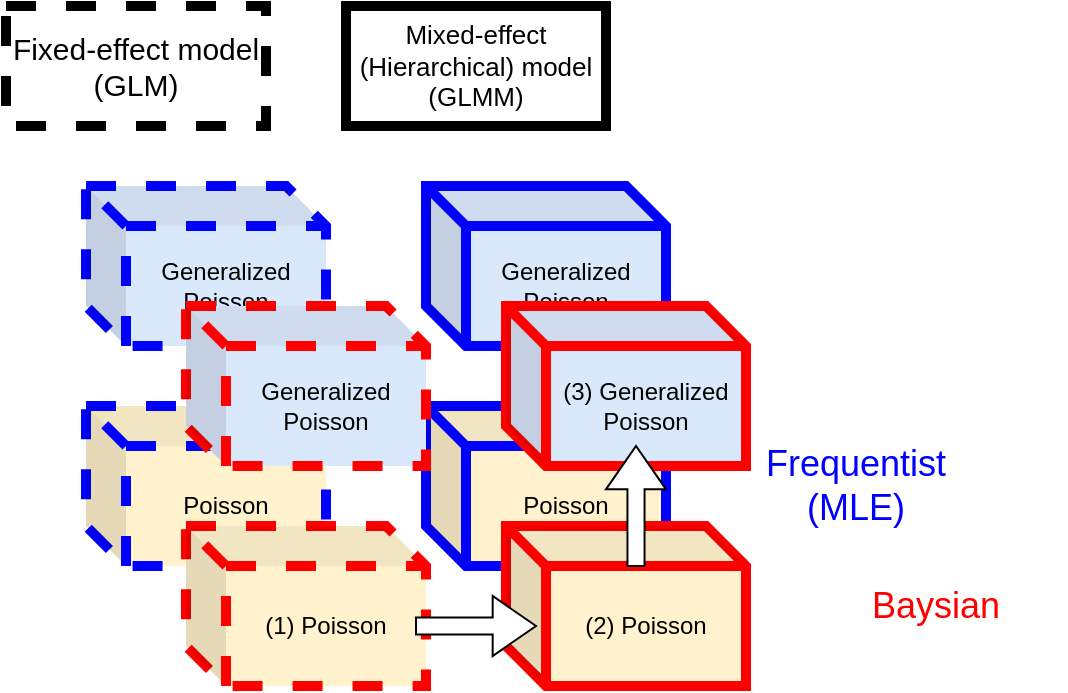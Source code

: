 <mxfile version="26.0.12">
  <diagram name="Page-1" id="GbdJL2YuCFSVD6aubP16">
    <mxGraphModel dx="1011" dy="683" grid="1" gridSize="10" guides="1" tooltips="1" connect="1" arrows="1" fold="1" page="1" pageScale="1" pageWidth="850" pageHeight="1100" math="0" shadow="0">
      <root>
        <mxCell id="0" />
        <mxCell id="1" parent="0" />
        <mxCell id="_MVlF8QEX0YebD5uJbfH-3" value="Poisson" style="shape=cube;whiteSpace=wrap;html=1;boundedLbl=1;backgroundOutline=1;darkOpacity=0.05;darkOpacity2=0.1;fillColor=#fff2cc;strokeColor=#0000FF;strokeWidth=5;dashed=1;" parent="1" vertex="1">
          <mxGeometry x="190" y="360" width="120" height="80" as="geometry" />
        </mxCell>
        <mxCell id="_MVlF8QEX0YebD5uJbfH-4" value="(1) Poisson" style="shape=cube;whiteSpace=wrap;html=1;boundedLbl=1;backgroundOutline=1;darkOpacity=0.05;darkOpacity2=0.1;fillColor=#fff2cc;strokeColor=#FF0000;strokeWidth=5;dashed=1;" parent="1" vertex="1">
          <mxGeometry x="240" y="420" width="120" height="80" as="geometry" />
        </mxCell>
        <mxCell id="_MVlF8QEX0YebD5uJbfH-5" value="Poisson" style="shape=cube;whiteSpace=wrap;html=1;boundedLbl=1;backgroundOutline=1;darkOpacity=0.05;darkOpacity2=0.1;fillColor=#fff2cc;strokeColor=#0000FF;strokeWidth=5;" parent="1" vertex="1">
          <mxGeometry x="360" y="360" width="120" height="80" as="geometry" />
        </mxCell>
        <mxCell id="_MVlF8QEX0YebD5uJbfH-6" value="(2) Poisson" style="shape=cube;whiteSpace=wrap;html=1;boundedLbl=1;backgroundOutline=1;darkOpacity=0.05;darkOpacity2=0.1;fillColor=#fff2cc;strokeColor=#FF0000;strokeWidth=5;" parent="1" vertex="1">
          <mxGeometry x="400" y="420" width="120" height="80" as="geometry" />
        </mxCell>
        <mxCell id="_MVlF8QEX0YebD5uJbfH-7" value="Generalized Poisson" style="shape=cube;whiteSpace=wrap;html=1;boundedLbl=1;backgroundOutline=1;darkOpacity=0.05;darkOpacity2=0.1;fillColor=#dae8fc;strokeColor=#0000FF;strokeWidth=5;dashed=1;" parent="1" vertex="1">
          <mxGeometry x="190" y="250" width="120" height="80" as="geometry" />
        </mxCell>
        <mxCell id="_MVlF8QEX0YebD5uJbfH-8" value="Generalized Poisson" style="shape=cube;whiteSpace=wrap;html=1;boundedLbl=1;backgroundOutline=1;darkOpacity=0.05;darkOpacity2=0.1;fillColor=#dae8fc;strokeColor=#FF0000;strokeWidth=5;dashed=1;" parent="1" vertex="1">
          <mxGeometry x="240" y="310" width="120" height="80" as="geometry" />
        </mxCell>
        <mxCell id="_MVlF8QEX0YebD5uJbfH-9" value="Generalized Poisson" style="shape=cube;whiteSpace=wrap;html=1;boundedLbl=1;backgroundOutline=1;darkOpacity=0.05;darkOpacity2=0.1;fillColor=#dae8fc;strokeColor=#0000FF;strokeWidth=5;" parent="1" vertex="1">
          <mxGeometry x="360" y="250" width="120" height="80" as="geometry" />
        </mxCell>
        <mxCell id="_MVlF8QEX0YebD5uJbfH-10" value="(3) Generalized Poisson" style="shape=cube;whiteSpace=wrap;html=1;boundedLbl=1;backgroundOutline=1;darkOpacity=0.05;darkOpacity2=0.1;fillColor=#dae8fc;strokeColor=#FF0000;strokeWidth=5;" parent="1" vertex="1">
          <mxGeometry x="400" y="310" width="120" height="80" as="geometry" />
        </mxCell>
        <mxCell id="_MVlF8QEX0YebD5uJbfH-11" value="&lt;font style=&quot;font-size: 15px;&quot;&gt;Fixed-effect model (GLM)&lt;/font&gt;" style="text;html=1;align=center;verticalAlign=middle;whiteSpace=wrap;rounded=0;dashed=1;strokeWidth=5;strokeColor=default;" parent="1" vertex="1">
          <mxGeometry x="150" y="160" width="130" height="60" as="geometry" />
        </mxCell>
        <mxCell id="_MVlF8QEX0YebD5uJbfH-12" value="&lt;font style=&quot;font-size: 13px;&quot;&gt;Mixed-effect (Hierarchical) model (GLMM)&lt;/font&gt;" style="text;html=1;align=center;verticalAlign=middle;whiteSpace=wrap;rounded=0;strokeWidth=5;strokeColor=default;" parent="1" vertex="1">
          <mxGeometry x="320" y="160" width="130" height="60" as="geometry" />
        </mxCell>
        <mxCell id="_MVlF8QEX0YebD5uJbfH-15" value="&lt;font style=&quot;font-size: 18px; color: rgb(255, 0, 0);&quot;&gt;Baysian&lt;/font&gt;" style="text;html=1;align=center;verticalAlign=middle;whiteSpace=wrap;rounded=0;strokeWidth=5;strokeColor=none;" parent="1" vertex="1">
          <mxGeometry x="550" y="430" width="130" height="60" as="geometry" />
        </mxCell>
        <mxCell id="_MVlF8QEX0YebD5uJbfH-16" value="&lt;font style=&quot;font-size: 18px; color: rgb(0, 0, 255);&quot;&gt;Frequentist (MLE)&lt;/font&gt;" style="text;html=1;align=center;verticalAlign=middle;whiteSpace=wrap;rounded=0;strokeWidth=5;strokeColor=none;" parent="1" vertex="1">
          <mxGeometry x="510" y="370" width="130" height="60" as="geometry" />
        </mxCell>
        <mxCell id="_MVlF8QEX0YebD5uJbfH-17" value="" style="shape=singleArrow;direction=north;whiteSpace=wrap;html=1;arrowWidth=0.285;arrowSize=0.361;rotation=90;" parent="1" vertex="1">
          <mxGeometry x="370" y="440" width="30" height="60" as="geometry" />
        </mxCell>
        <mxCell id="_MVlF8QEX0YebD5uJbfH-18" value="" style="shape=singleArrow;direction=north;whiteSpace=wrap;html=1;arrowWidth=0.285;arrowSize=0.361;rotation=0;" parent="1" vertex="1">
          <mxGeometry x="450" y="380" width="30" height="60" as="geometry" />
        </mxCell>
      </root>
    </mxGraphModel>
  </diagram>
</mxfile>
